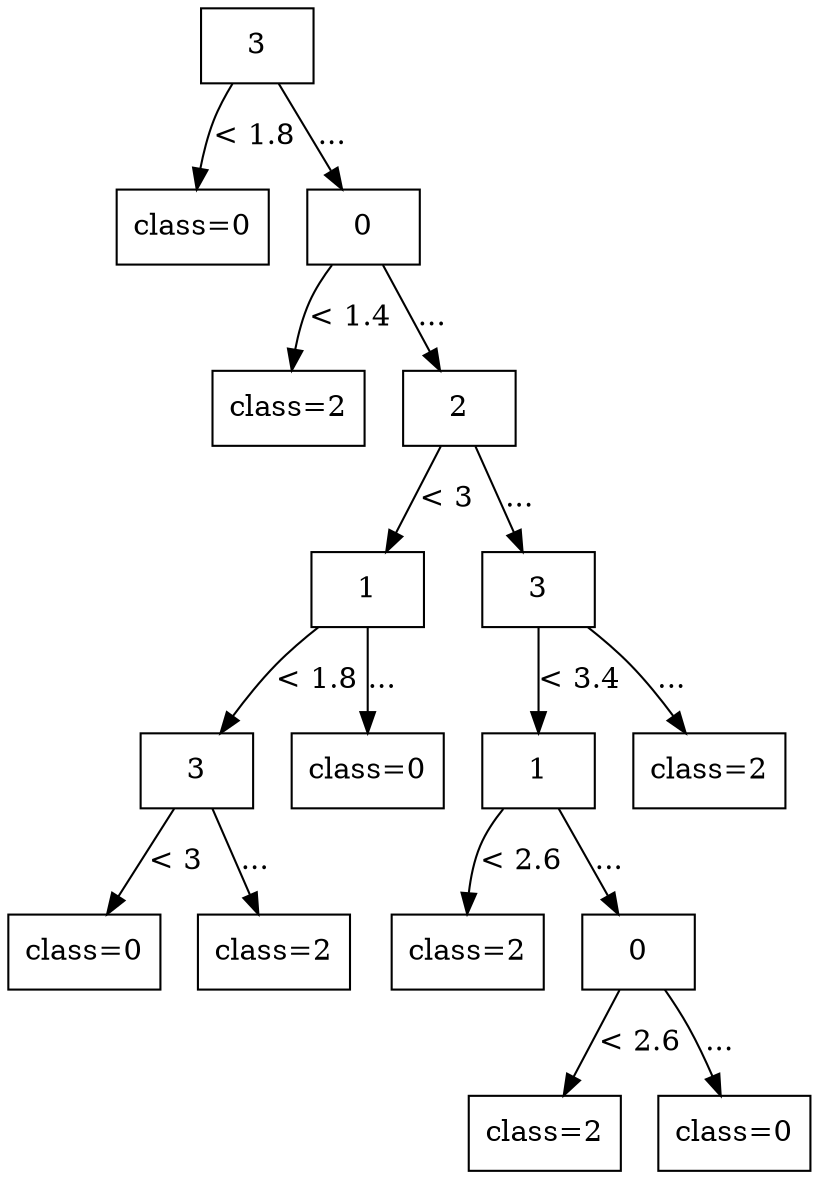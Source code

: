 digraph G {
node [shape=box];

0 [label="3"];

1 [label="class=0"];
2 [label="0"];

0 -> 1 [label="< 1.8"];
0 -> 2 [label="..."];

3 [label="class=2"];
4 [label="2"];

2 -> 3 [label="< 1.4"];
2 -> 4 [label="..."];

5 [label="1"];
10 [label="3"];

4 -> 5 [label="< 3"];
4 -> 10 [label="..."];

6 [label="3"];
9 [label="class=0"];
11 [label="1"];
16 [label="class=2"];

5 -> 6 [label="< 1.8"];
5 -> 9 [label="..."];
10 -> 11 [label="< 3.4"];
10 -> 16 [label="..."];

7 [label="class=0"];
8 [label="class=2"];
12 [label="class=2"];
13 [label="0"];

6 -> 7 [label="< 3"];
6 -> 8 [label="..."];
11 -> 12 [label="< 2.6"];
11 -> 13 [label="..."];

14 [label="class=2"];
15 [label="class=0"];

13 -> 14 [label="< 2.6"];
13 -> 15 [label="..."];

}